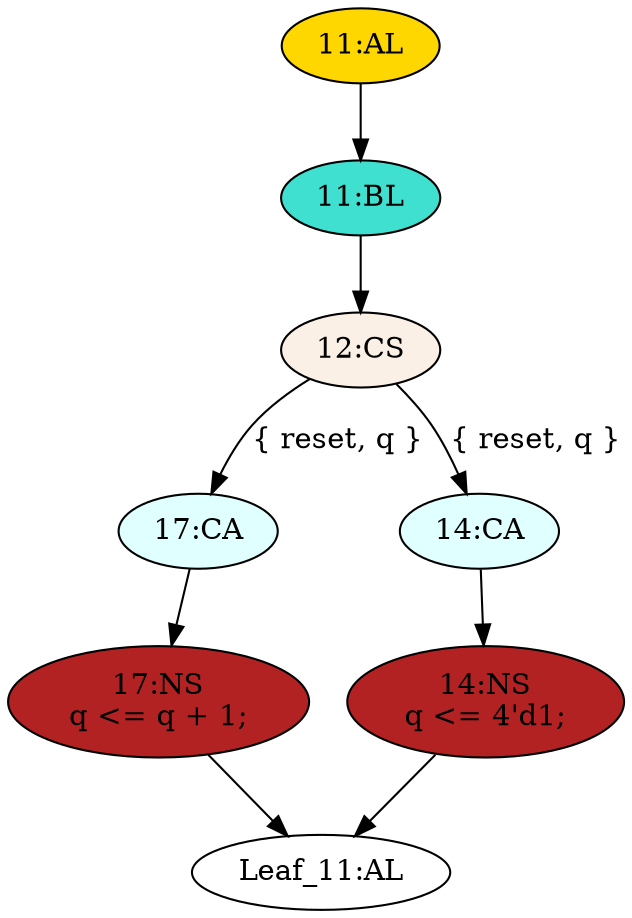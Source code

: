 strict digraph "" {
	node [label="\N"];
	"17:CA"	[ast="<pyverilog.vparser.ast.Case object at 0x7fc1d8af0f10>",
		fillcolor=lightcyan,
		label="17:CA",
		statements="[]",
		style=filled,
		typ=Case];
	"17:NS"	[ast="<pyverilog.vparser.ast.NonblockingSubstitution object at 0x7fc1d8ac5050>",
		fillcolor=firebrick,
		label="17:NS
q <= q + 1;",
		statements="[<pyverilog.vparser.ast.NonblockingSubstitution object at 0x7fc1d8ac5050>]",
		style=filled,
		typ=NonblockingSubstitution];
	"17:CA" -> "17:NS"	[cond="[]",
		lineno=None];
	"11:BL"	[ast="<pyverilog.vparser.ast.Block object at 0x7fc1d8ac5250>",
		fillcolor=turquoise,
		label="11:BL",
		statements="[]",
		style=filled,
		typ=Block];
	"12:CS"	[ast="<pyverilog.vparser.ast.CaseStatement object at 0x7fc1d8ac5290>",
		fillcolor=linen,
		label="12:CS",
		statements="[]",
		style=filled,
		typ=CaseStatement];
	"11:BL" -> "12:CS"	[cond="[]",
		lineno=None];
	"Leaf_11:AL"	[def_var="['q']",
		label="Leaf_11:AL"];
	"12:CS" -> "17:CA"	[cond="['reset', 'q']",
		label="{ reset, q }",
		lineno=12];
	"14:CA"	[ast="<pyverilog.vparser.ast.Case object at 0x7fc1d8ac5390>",
		fillcolor=lightcyan,
		label="14:CA",
		statements="[]",
		style=filled,
		typ=Case];
	"12:CS" -> "14:CA"	[cond="['reset', 'q']",
		label="{ reset, q }",
		lineno=12];
	"17:NS" -> "Leaf_11:AL"	[cond="[]",
		lineno=None];
	"14:NS"	[ast="<pyverilog.vparser.ast.NonblockingSubstitution object at 0x7fc1d8ac5410>",
		fillcolor=firebrick,
		label="14:NS
q <= 4'd1;",
		statements="[<pyverilog.vparser.ast.NonblockingSubstitution object at 0x7fc1d8ac5410>]",
		style=filled,
		typ=NonblockingSubstitution];
	"14:CA" -> "14:NS"	[cond="[]",
		lineno=None];
	"11:AL"	[ast="<pyverilog.vparser.ast.Always object at 0x7fc1d8ac55d0>",
		clk_sens=True,
		fillcolor=gold,
		label="11:AL",
		sens="['clk']",
		statements="[]",
		style=filled,
		typ=Always,
		use_var="['reset', 'q']"];
	"11:AL" -> "11:BL"	[cond="[]",
		lineno=None];
	"14:NS" -> "Leaf_11:AL"	[cond="[]",
		lineno=None];
}
